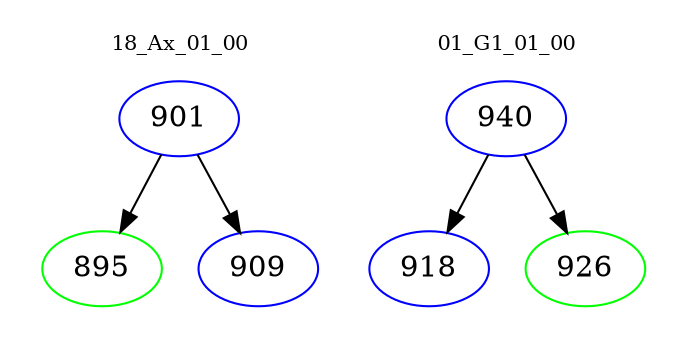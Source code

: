digraph{
subgraph cluster_0 {
color = white
label = "18_Ax_01_00";
fontsize=10;
T0_901 [label="901", color="blue"]
T0_901 -> T0_895 [color="black"]
T0_895 [label="895", color="green"]
T0_901 -> T0_909 [color="black"]
T0_909 [label="909", color="blue"]
}
subgraph cluster_1 {
color = white
label = "01_G1_01_00";
fontsize=10;
T1_940 [label="940", color="blue"]
T1_940 -> T1_918 [color="black"]
T1_918 [label="918", color="blue"]
T1_940 -> T1_926 [color="black"]
T1_926 [label="926", color="green"]
}
}
